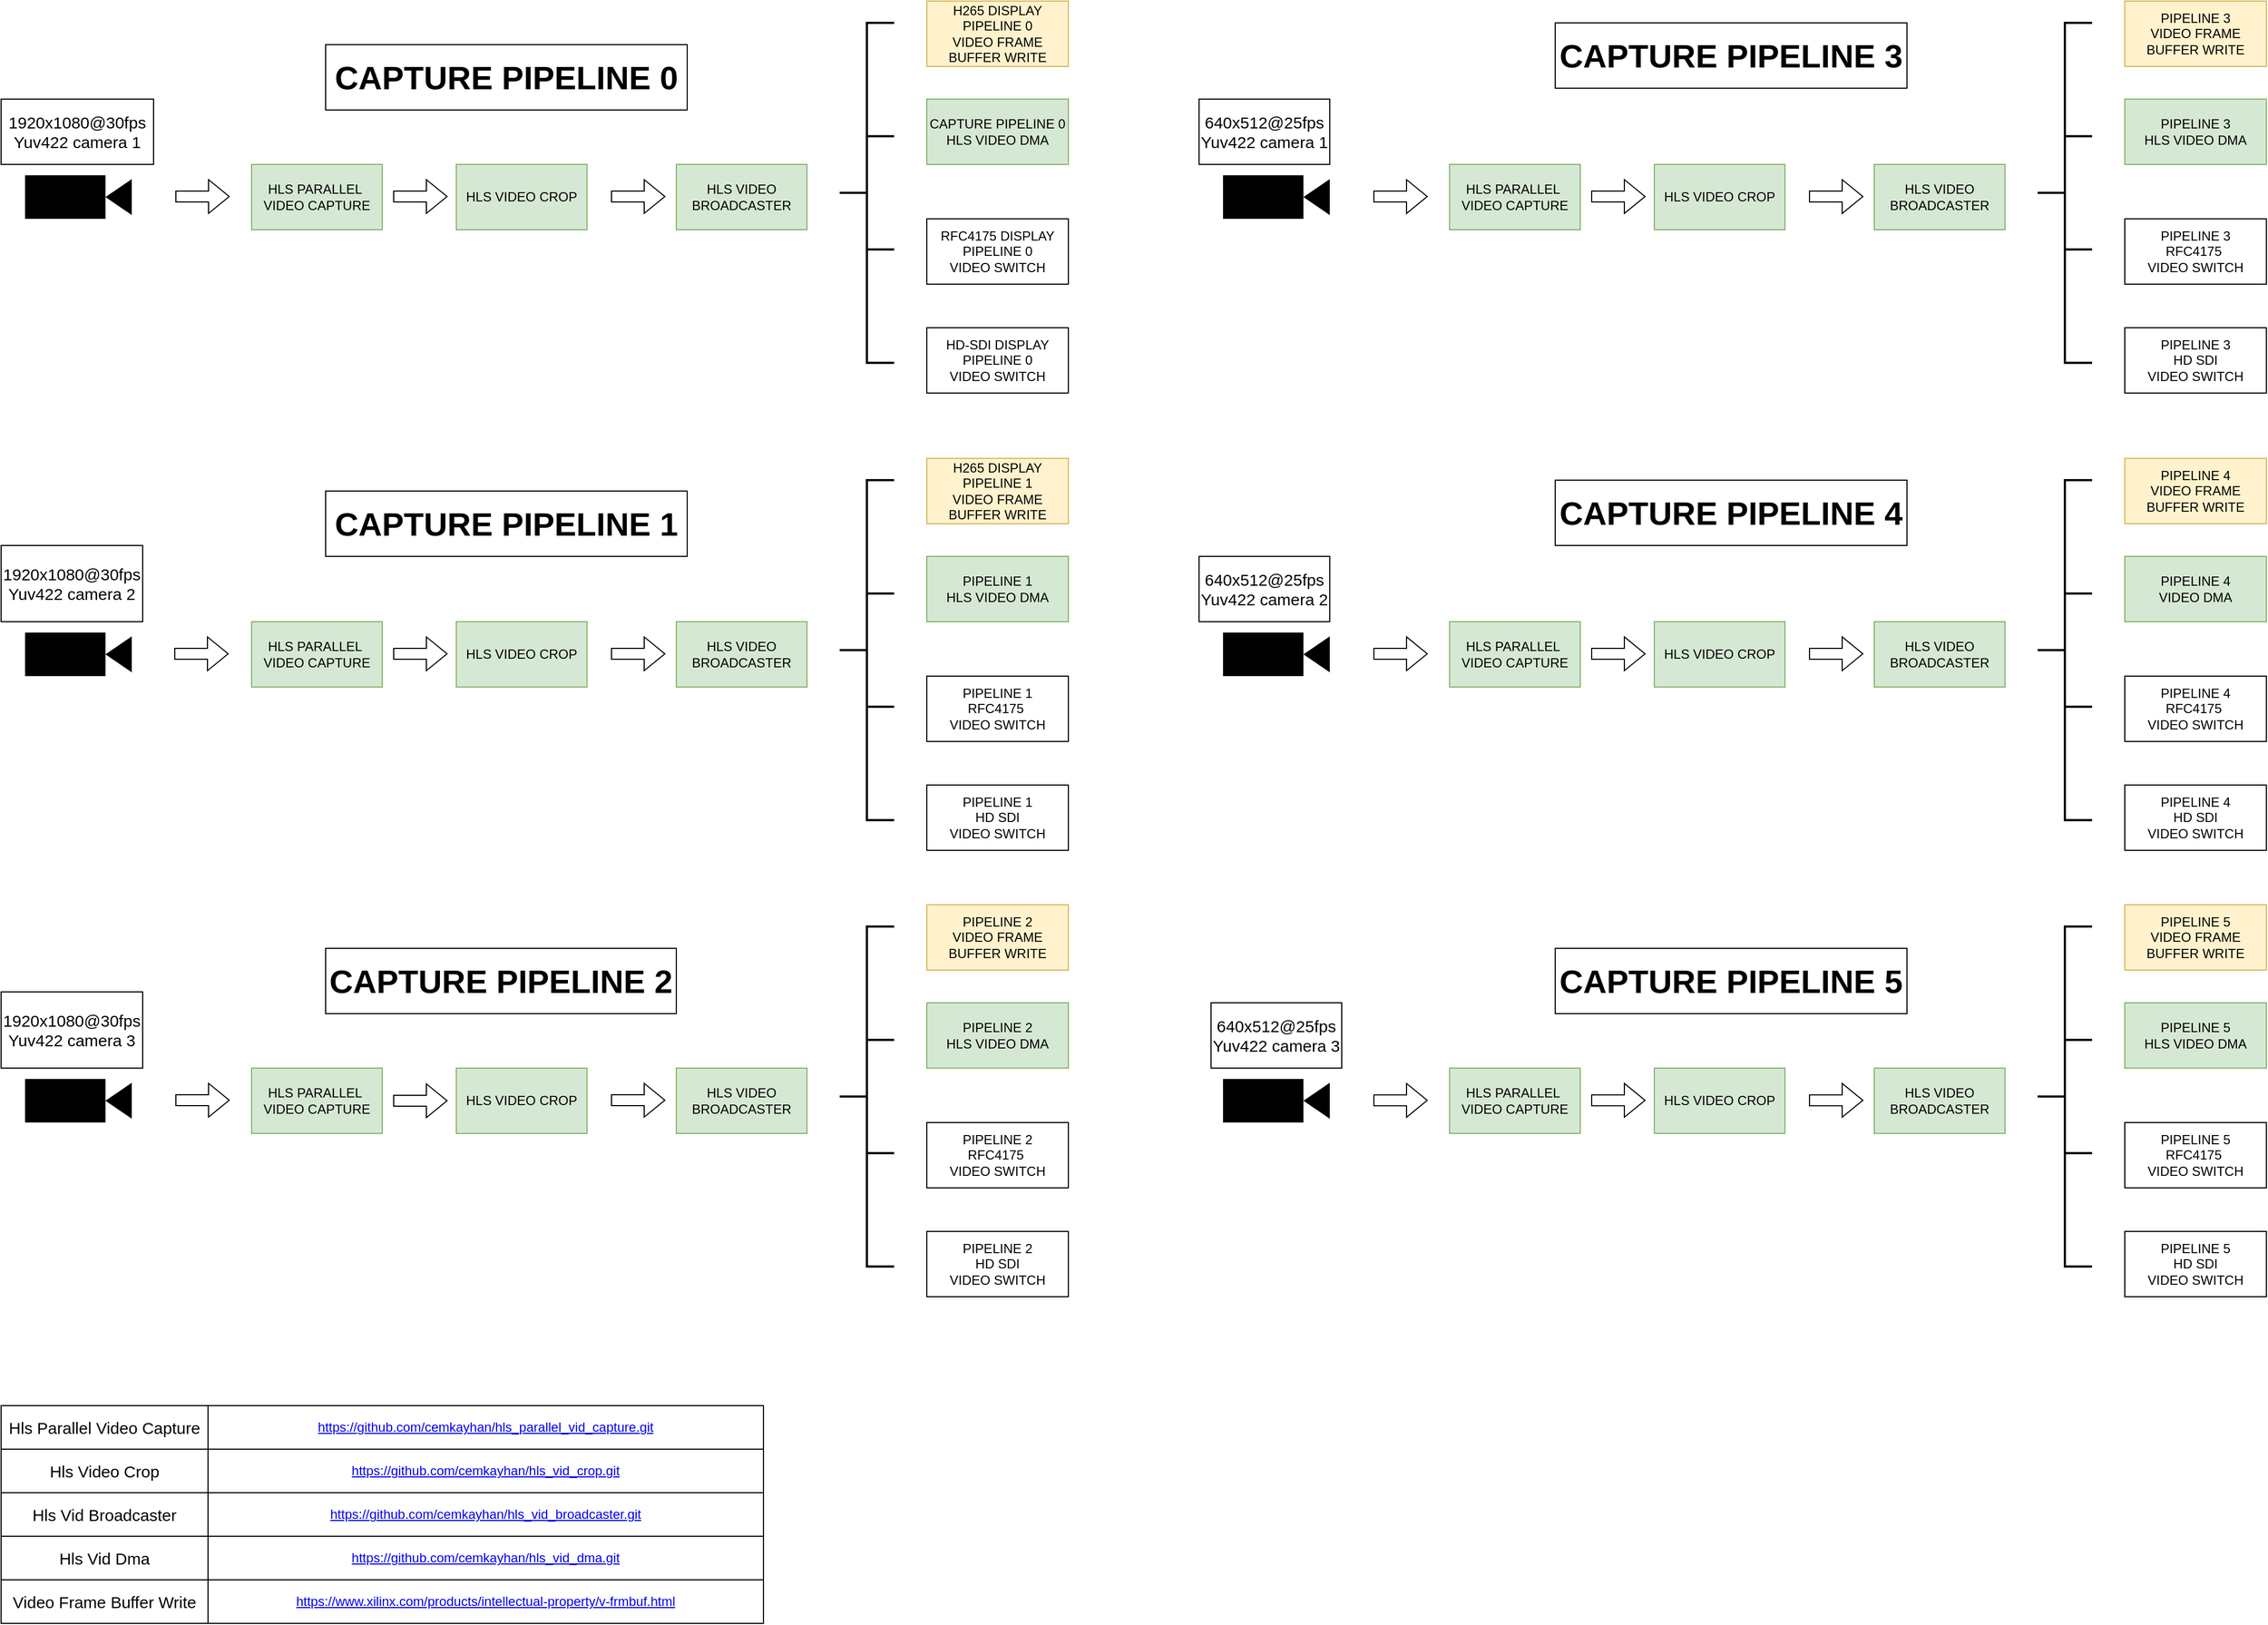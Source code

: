 <mxfile version="24.8.4" pages="2">
  <diagram name="Capture Pipelines" id="6-lmW0DENHbqFQVKjy48">
    <mxGraphModel dx="2049" dy="1136" grid="1" gridSize="10" guides="1" tooltips="1" connect="1" arrows="1" fold="1" page="1" pageScale="1" pageWidth="800" pageHeight="700" math="0" shadow="0">
      <root>
        <mxCell id="0" />
        <mxCell id="1" parent="0" />
        <mxCell id="lLXELXfUWVYyEncKYgsI-1" value="1920x1080@30fps Yuv422 camera 1" style="rounded=0;whiteSpace=wrap;html=1;fontSize=15;" parent="1" vertex="1">
          <mxGeometry x="30" y="110" width="140" height="60" as="geometry" />
        </mxCell>
        <mxCell id="lLXELXfUWVYyEncKYgsI-3" value="" style="shape=mxgraph.signs.tech.video_camera;html=1;pointerEvents=1;fillColor=#000000;strokeColor=none;verticalLabelPosition=bottom;verticalAlign=top;align=center;" parent="1" vertex="1">
          <mxGeometry x="52" y="180" width="98" height="40" as="geometry" />
        </mxCell>
        <mxCell id="lLXELXfUWVYyEncKYgsI-4" value="HLS PARALLEL&amp;nbsp;&lt;div&gt;VIDEO CAPTURE&lt;/div&gt;" style="rounded=0;whiteSpace=wrap;html=1;fillColor=#d5e8d4;strokeColor=#82b366;" parent="1" vertex="1">
          <mxGeometry x="260" y="170" width="120" height="60" as="geometry" />
        </mxCell>
        <mxCell id="lLXELXfUWVYyEncKYgsI-5" value="HLS VIDEO CROP" style="rounded=0;whiteSpace=wrap;html=1;fillColor=#d5e8d4;strokeColor=#82b366;" parent="1" vertex="1">
          <mxGeometry x="448" y="170" width="120" height="60" as="geometry" />
        </mxCell>
        <mxCell id="lLXELXfUWVYyEncKYgsI-8" value="HLS VIDEO BROADCASTER" style="rounded=0;whiteSpace=wrap;html=1;fillColor=#d5e8d4;strokeColor=#82b366;" parent="1" vertex="1">
          <mxGeometry x="650" y="170" width="120" height="60" as="geometry" />
        </mxCell>
        <mxCell id="lLXELXfUWVYyEncKYgsI-9" value="H265 DISPLAY PIPELINE 0&lt;div&gt;VIDEO FRAME BUFFER WRITE&lt;/div&gt;" style="rounded=0;whiteSpace=wrap;html=1;fillColor=#fff2cc;strokeColor=#d6b656;" parent="1" vertex="1">
          <mxGeometry x="880" y="20" width="130" height="60" as="geometry" />
        </mxCell>
        <mxCell id="lLXELXfUWVYyEncKYgsI-69" value="CAPTURE PIPELINE 0&lt;div&gt;HLS VIDEO DMA&lt;/div&gt;" style="rounded=0;whiteSpace=wrap;html=1;fillColor=#d5e8d4;strokeColor=#82b366;" parent="1" vertex="1">
          <mxGeometry x="880" y="110" width="130" height="60" as="geometry" />
        </mxCell>
        <mxCell id="lLXELXfUWVYyEncKYgsI-93" value="RFC4175 DISPLAY PIPELINE 0&lt;div&gt;VIDEO SWITCH&lt;/div&gt;" style="rounded=0;whiteSpace=wrap;html=1;" parent="1" vertex="1">
          <mxGeometry x="880" y="220" width="130" height="60" as="geometry" />
        </mxCell>
        <mxCell id="lLXELXfUWVYyEncKYgsI-94" value="HD-SDI DISPLAY PIPELINE 0&lt;div&gt;VIDEO SWITCH&lt;/div&gt;" style="rounded=0;whiteSpace=wrap;html=1;" parent="1" vertex="1">
          <mxGeometry x="880" y="320" width="130" height="60" as="geometry" />
        </mxCell>
        <mxCell id="lLXELXfUWVYyEncKYgsI-99" value="" style="strokeWidth=2;html=1;shape=stencil(rVXLbsMgEPwarhWGumqOEU2PvfTQM3FojRKDhWnS/n0xG6t+x8FIltDOmpmdZRGIsirnpUAEK14IRF8QIVultOVWauVg4gC35JDaPEN4gTDBGGJelSKzAJ65kXx/EpCprNFHcZEHe6WQKhdG2jpLdwhv3T/1R1mmlXIkTrbqZFp5R8alcnvxD5DhhxRkfq8xRKVTKIQVpoP+O3wDAJHXYKVkmdJ7gFLXUaN7S+njfqUkTGm3WmnhKa0WWnpIE0KUOWRqLCnb8+z4ZfS3OoyWV/J65AeJJl3os2jVjfFYi8atNxQnqVoUaWwGGkDR9xHCEaGMHsVTBCchHBHK6FFsIjiZ5/BDP5hdj04MPGWf2oiZmwBvwIziXVela+YxXd3TeYrxfty05rcN+uJReHE98Ac=);align=left;labelPosition=right;pointerEvents=1;fillStyle=auto;" parent="1" vertex="1">
          <mxGeometry x="800" y="40" width="50" height="340" as="geometry" />
        </mxCell>
        <mxCell id="lLXELXfUWVYyEncKYgsI-110" value="1920x1080@30fps Yuv422 camera 2" style="rounded=0;whiteSpace=wrap;html=1;fontSize=15;" parent="1" vertex="1">
          <mxGeometry x="30" y="520" width="130" height="70" as="geometry" />
        </mxCell>
        <mxCell id="lLXELXfUWVYyEncKYgsI-111" value="" style="shape=mxgraph.signs.tech.video_camera;html=1;pointerEvents=1;fillColor=#000000;strokeColor=none;verticalLabelPosition=bottom;verticalAlign=top;align=center;" parent="1" vertex="1">
          <mxGeometry x="52" y="600" width="98" height="40" as="geometry" />
        </mxCell>
        <mxCell id="lLXELXfUWVYyEncKYgsI-112" value="HLS PARALLEL&amp;nbsp;&lt;div&gt;VIDEO CAPTURE&lt;/div&gt;" style="rounded=0;whiteSpace=wrap;html=1;fillColor=#d5e8d4;strokeColor=#82b366;" parent="1" vertex="1">
          <mxGeometry x="260" y="590" width="120" height="60" as="geometry" />
        </mxCell>
        <mxCell id="lLXELXfUWVYyEncKYgsI-113" value="HLS VIDEO CROP" style="rounded=0;whiteSpace=wrap;html=1;fillColor=#d5e8d4;strokeColor=#82b366;" parent="1" vertex="1">
          <mxGeometry x="448" y="590" width="120" height="60" as="geometry" />
        </mxCell>
        <mxCell id="lLXELXfUWVYyEncKYgsI-114" value="HLS VIDEO BROADCASTER" style="rounded=0;whiteSpace=wrap;html=1;fillColor=#d5e8d4;strokeColor=#82b366;" parent="1" vertex="1">
          <mxGeometry x="650" y="590" width="120" height="60" as="geometry" />
        </mxCell>
        <mxCell id="lLXELXfUWVYyEncKYgsI-115" value="H265 DISPLAY PIPELINE 1&lt;div&gt;VIDEO FRAME BUFFER WRITE&lt;/div&gt;" style="rounded=0;whiteSpace=wrap;html=1;fillColor=#fff2cc;strokeColor=#d6b656;" parent="1" vertex="1">
          <mxGeometry x="880" y="440" width="130" height="60" as="geometry" />
        </mxCell>
        <mxCell id="lLXELXfUWVYyEncKYgsI-116" value="PIPELINE 1&lt;div&gt;HLS VIDEO DMA&lt;/div&gt;" style="rounded=0;whiteSpace=wrap;html=1;fillColor=#d5e8d4;strokeColor=#82b366;" parent="1" vertex="1">
          <mxGeometry x="880" y="530" width="130" height="60" as="geometry" />
        </mxCell>
        <mxCell id="lLXELXfUWVYyEncKYgsI-117" value="PIPELINE 1&lt;div&gt;RFC4175&amp;nbsp;&lt;/div&gt;&lt;div&gt;VIDEO SWITCH&lt;/div&gt;" style="rounded=0;whiteSpace=wrap;html=1;" parent="1" vertex="1">
          <mxGeometry x="880" y="640" width="130" height="60" as="geometry" />
        </mxCell>
        <mxCell id="lLXELXfUWVYyEncKYgsI-118" value="PIPELINE 1&lt;div&gt;HD SDI&lt;/div&gt;&lt;div&gt;VIDEO SWITCH&lt;/div&gt;" style="rounded=0;whiteSpace=wrap;html=1;" parent="1" vertex="1">
          <mxGeometry x="880" y="740" width="130" height="60" as="geometry" />
        </mxCell>
        <mxCell id="lLXELXfUWVYyEncKYgsI-119" value="" style="strokeWidth=2;html=1;shape=stencil(rVXLbsMgEPwarhWGumqOEU2PvfTQM3FojRKDhWnS/n0xG6t+x8FIltDOmpmdZRGIsirnpUAEK14IRF8QIVultOVWauVg4gC35JDaPEN4gTDBGGJelSKzAJ65kXx/EpCprNFHcZEHe6WQKhdG2jpLdwhv3T/1R1mmlXIkTrbqZFp5R8alcnvxD5DhhxRkfq8xRKVTKIQVpoP+O3wDAJHXYKVkmdJ7gFLXUaN7S+njfqUkTGm3WmnhKa0WWnpIE0KUOWRqLCnb8+z4ZfS3OoyWV/J65AeJJl3os2jVjfFYi8atNxQnqVoUaWwGGkDR9xHCEaGMHsVTBCchHBHK6FFsIjiZ5/BDP5hdj04MPGWf2oiZmwBvwIziXVela+YxXd3TeYrxfty05rcN+uJReHE98Ac=);align=left;labelPosition=right;pointerEvents=1;fillStyle=auto;" parent="1" vertex="1">
          <mxGeometry x="800" y="460" width="50" height="340" as="geometry" />
        </mxCell>
        <mxCell id="lLXELXfUWVYyEncKYgsI-120" value="1920x1080@30fps Yuv422 camera 3" style="rounded=0;whiteSpace=wrap;html=1;fontSize=15;" parent="1" vertex="1">
          <mxGeometry x="30" y="930" width="130" height="70" as="geometry" />
        </mxCell>
        <mxCell id="lLXELXfUWVYyEncKYgsI-121" value="" style="shape=mxgraph.signs.tech.video_camera;html=1;pointerEvents=1;fillColor=#000000;strokeColor=none;verticalLabelPosition=bottom;verticalAlign=top;align=center;" parent="1" vertex="1">
          <mxGeometry x="52" y="1010" width="98" height="40" as="geometry" />
        </mxCell>
        <mxCell id="lLXELXfUWVYyEncKYgsI-122" value="HLS PARALLEL&amp;nbsp;&lt;div&gt;VIDEO CAPTURE&lt;/div&gt;" style="rounded=0;whiteSpace=wrap;html=1;fillColor=#d5e8d4;strokeColor=#82b366;" parent="1" vertex="1">
          <mxGeometry x="260" y="1000" width="120" height="60" as="geometry" />
        </mxCell>
        <mxCell id="lLXELXfUWVYyEncKYgsI-123" value="HLS VIDEO CROP" style="rounded=0;whiteSpace=wrap;html=1;fillColor=#d5e8d4;strokeColor=#82b366;" parent="1" vertex="1">
          <mxGeometry x="448" y="1000" width="120" height="60" as="geometry" />
        </mxCell>
        <mxCell id="lLXELXfUWVYyEncKYgsI-124" value="HLS VIDEO BROADCASTER" style="rounded=0;whiteSpace=wrap;html=1;fillColor=#d5e8d4;strokeColor=#82b366;" parent="1" vertex="1">
          <mxGeometry x="650" y="1000" width="120" height="60" as="geometry" />
        </mxCell>
        <mxCell id="lLXELXfUWVYyEncKYgsI-125" value="PIPELINE 2&lt;div&gt;&lt;div&gt;VIDEO FRAME BUFFER WRITE&lt;/div&gt;&lt;/div&gt;" style="rounded=0;whiteSpace=wrap;html=1;fillColor=#fff2cc;strokeColor=#d6b656;" parent="1" vertex="1">
          <mxGeometry x="880" y="850" width="130" height="60" as="geometry" />
        </mxCell>
        <mxCell id="lLXELXfUWVYyEncKYgsI-126" value="PIPELINE 2&lt;div&gt;HLS VIDEO DMA&lt;/div&gt;" style="rounded=0;whiteSpace=wrap;html=1;fillColor=#d5e8d4;strokeColor=#82b366;" parent="1" vertex="1">
          <mxGeometry x="880" y="940" width="130" height="60" as="geometry" />
        </mxCell>
        <mxCell id="lLXELXfUWVYyEncKYgsI-127" value="PIPELINE 2&lt;div&gt;RFC4175&amp;nbsp;&lt;/div&gt;&lt;div&gt;VIDEO SWITCH&lt;/div&gt;" style="rounded=0;whiteSpace=wrap;html=1;" parent="1" vertex="1">
          <mxGeometry x="880" y="1050" width="130" height="60" as="geometry" />
        </mxCell>
        <mxCell id="lLXELXfUWVYyEncKYgsI-128" value="PIPELINE 2&lt;div&gt;HD SDI&lt;/div&gt;&lt;div&gt;VIDEO SWITCH&lt;/div&gt;" style="rounded=0;whiteSpace=wrap;html=1;" parent="1" vertex="1">
          <mxGeometry x="880" y="1150" width="130" height="60" as="geometry" />
        </mxCell>
        <mxCell id="lLXELXfUWVYyEncKYgsI-129" value="" style="strokeWidth=2;html=1;shape=stencil(rVXLbsMgEPwarhWGumqOEU2PvfTQM3FojRKDhWnS/n0xG6t+x8FIltDOmpmdZRGIsirnpUAEK14IRF8QIVultOVWauVg4gC35JDaPEN4gTDBGGJelSKzAJ65kXx/EpCprNFHcZEHe6WQKhdG2jpLdwhv3T/1R1mmlXIkTrbqZFp5R8alcnvxD5DhhxRkfq8xRKVTKIQVpoP+O3wDAJHXYKVkmdJ7gFLXUaN7S+njfqUkTGm3WmnhKa0WWnpIE0KUOWRqLCnb8+z4ZfS3OoyWV/J65AeJJl3os2jVjfFYi8atNxQnqVoUaWwGGkDR9xHCEaGMHsVTBCchHBHK6FFsIjiZ5/BDP5hdj04MPGWf2oiZmwBvwIziXVela+YxXd3TeYrxfty05rcN+uJReHE98Ac=);align=left;labelPosition=right;pointerEvents=1;fillStyle=auto;" parent="1" vertex="1">
          <mxGeometry x="800" y="870" width="50" height="340" as="geometry" />
        </mxCell>
        <mxCell id="sBRdFK5-tUxbkBPfUME3-1" value="640x512@25fps Yuv422 camera 1" style="rounded=0;whiteSpace=wrap;html=1;fontSize=15;" parent="1" vertex="1">
          <mxGeometry x="1130" y="110" width="120" height="60" as="geometry" />
        </mxCell>
        <mxCell id="sBRdFK5-tUxbkBPfUME3-2" value="" style="shape=mxgraph.signs.tech.video_camera;html=1;pointerEvents=1;fillColor=#000000;strokeColor=none;verticalLabelPosition=bottom;verticalAlign=top;align=center;" parent="1" vertex="1">
          <mxGeometry x="1152" y="180" width="98" height="40" as="geometry" />
        </mxCell>
        <mxCell id="sBRdFK5-tUxbkBPfUME3-3" value="HLS PARALLEL&amp;nbsp;&lt;div&gt;VIDEO CAPTURE&lt;/div&gt;" style="rounded=0;whiteSpace=wrap;html=1;fillColor=#d5e8d4;strokeColor=#82b366;" parent="1" vertex="1">
          <mxGeometry x="1360" y="170" width="120" height="60" as="geometry" />
        </mxCell>
        <mxCell id="sBRdFK5-tUxbkBPfUME3-4" value="HLS VIDEO CROP" style="rounded=0;whiteSpace=wrap;html=1;fillColor=#d5e8d4;strokeColor=#82b366;" parent="1" vertex="1">
          <mxGeometry x="1548" y="170" width="120" height="60" as="geometry" />
        </mxCell>
        <mxCell id="sBRdFK5-tUxbkBPfUME3-5" value="HLS VIDEO BROADCASTER" style="rounded=0;whiteSpace=wrap;html=1;fillColor=#d5e8d4;strokeColor=#82b366;" parent="1" vertex="1">
          <mxGeometry x="1750" y="170" width="120" height="60" as="geometry" />
        </mxCell>
        <mxCell id="sBRdFK5-tUxbkBPfUME3-6" value="PIPELINE 3&lt;div&gt;VIDEO FRAME BUFFER WRITE&lt;/div&gt;" style="rounded=0;whiteSpace=wrap;html=1;fillColor=#fff2cc;strokeColor=#d6b656;" parent="1" vertex="1">
          <mxGeometry x="1980" y="20" width="130" height="60" as="geometry" />
        </mxCell>
        <mxCell id="sBRdFK5-tUxbkBPfUME3-7" value="PIPELINE 3&lt;div&gt;HLS VIDEO DMA&lt;/div&gt;" style="rounded=0;whiteSpace=wrap;html=1;fillColor=#d5e8d4;strokeColor=#82b366;" parent="1" vertex="1">
          <mxGeometry x="1980" y="110" width="130" height="60" as="geometry" />
        </mxCell>
        <mxCell id="sBRdFK5-tUxbkBPfUME3-8" value="PIPELINE 3&lt;div&gt;RFC4175&amp;nbsp;&lt;/div&gt;&lt;div&gt;VIDEO SWITCH&lt;/div&gt;" style="rounded=0;whiteSpace=wrap;html=1;" parent="1" vertex="1">
          <mxGeometry x="1980" y="220" width="130" height="60" as="geometry" />
        </mxCell>
        <mxCell id="sBRdFK5-tUxbkBPfUME3-9" value="PIPELINE 3&lt;div&gt;HD SDI&lt;/div&gt;&lt;div&gt;VIDEO SWITCH&lt;/div&gt;" style="rounded=0;whiteSpace=wrap;html=1;" parent="1" vertex="1">
          <mxGeometry x="1980" y="320" width="130" height="60" as="geometry" />
        </mxCell>
        <mxCell id="sBRdFK5-tUxbkBPfUME3-10" value="" style="strokeWidth=2;html=1;shape=stencil(rVXLbsMgEPwarhWGumqOEU2PvfTQM3FojRKDhWnS/n0xG6t+x8FIltDOmpmdZRGIsirnpUAEK14IRF8QIVultOVWauVg4gC35JDaPEN4gTDBGGJelSKzAJ65kXx/EpCprNFHcZEHe6WQKhdG2jpLdwhv3T/1R1mmlXIkTrbqZFp5R8alcnvxD5DhhxRkfq8xRKVTKIQVpoP+O3wDAJHXYKVkmdJ7gFLXUaN7S+njfqUkTGm3WmnhKa0WWnpIE0KUOWRqLCnb8+z4ZfS3OoyWV/J65AeJJl3os2jVjfFYi8atNxQnqVoUaWwGGkDR9xHCEaGMHsVTBCchHBHK6FFsIjiZ5/BDP5hdj04MPGWf2oiZmwBvwIziXVela+YxXd3TeYrxfty05rcN+uJReHE98Ac=);align=left;labelPosition=right;pointerEvents=1;fillStyle=auto;" parent="1" vertex="1">
          <mxGeometry x="1900" y="40" width="50" height="340" as="geometry" />
        </mxCell>
        <mxCell id="sBRdFK5-tUxbkBPfUME3-21" value="640x512@25fps Yuv422 camera 2" style="rounded=0;whiteSpace=wrap;html=1;fontSize=15;" parent="1" vertex="1">
          <mxGeometry x="1130" y="530" width="120" height="60" as="geometry" />
        </mxCell>
        <mxCell id="sBRdFK5-tUxbkBPfUME3-22" value="" style="shape=mxgraph.signs.tech.video_camera;html=1;pointerEvents=1;fillColor=#000000;strokeColor=none;verticalLabelPosition=bottom;verticalAlign=top;align=center;" parent="1" vertex="1">
          <mxGeometry x="1152" y="600" width="98" height="40" as="geometry" />
        </mxCell>
        <mxCell id="sBRdFK5-tUxbkBPfUME3-23" value="HLS PARALLEL&amp;nbsp;&lt;div&gt;VIDEO CAPTURE&lt;/div&gt;" style="rounded=0;whiteSpace=wrap;html=1;fillColor=#d5e8d4;strokeColor=#82b366;" parent="1" vertex="1">
          <mxGeometry x="1360" y="590" width="120" height="60" as="geometry" />
        </mxCell>
        <mxCell id="sBRdFK5-tUxbkBPfUME3-24" value="HLS VIDEO CROP" style="rounded=0;whiteSpace=wrap;html=1;fillColor=#d5e8d4;strokeColor=#82b366;" parent="1" vertex="1">
          <mxGeometry x="1548" y="590" width="120" height="60" as="geometry" />
        </mxCell>
        <mxCell id="sBRdFK5-tUxbkBPfUME3-25" value="HLS VIDEO BROADCASTER" style="rounded=0;whiteSpace=wrap;html=1;fillColor=#d5e8d4;strokeColor=#82b366;" parent="1" vertex="1">
          <mxGeometry x="1750" y="590" width="120" height="60" as="geometry" />
        </mxCell>
        <mxCell id="sBRdFK5-tUxbkBPfUME3-26" value="PIPELINE 4&lt;div&gt;VIDEO FRAME BUFFER WRITE&lt;/div&gt;" style="rounded=0;whiteSpace=wrap;html=1;fillColor=#fff2cc;strokeColor=#d6b656;" parent="1" vertex="1">
          <mxGeometry x="1980" y="440" width="130" height="60" as="geometry" />
        </mxCell>
        <mxCell id="sBRdFK5-tUxbkBPfUME3-27" value="PIPELINE 4&lt;div&gt;VIDEO DMA&lt;/div&gt;" style="rounded=0;whiteSpace=wrap;html=1;fillColor=#d5e8d4;strokeColor=#82b366;" parent="1" vertex="1">
          <mxGeometry x="1980" y="530" width="130" height="60" as="geometry" />
        </mxCell>
        <mxCell id="sBRdFK5-tUxbkBPfUME3-28" value="PIPELINE 4&lt;div&gt;RFC4175&amp;nbsp;&lt;/div&gt;&lt;div&gt;VIDEO SWITCH&lt;/div&gt;" style="rounded=0;whiteSpace=wrap;html=1;" parent="1" vertex="1">
          <mxGeometry x="1980" y="640" width="130" height="60" as="geometry" />
        </mxCell>
        <mxCell id="sBRdFK5-tUxbkBPfUME3-29" value="PIPELINE 4&lt;div&gt;HD SDI&lt;/div&gt;&lt;div&gt;VIDEO SWITCH&lt;/div&gt;" style="rounded=0;whiteSpace=wrap;html=1;" parent="1" vertex="1">
          <mxGeometry x="1980" y="740" width="130" height="60" as="geometry" />
        </mxCell>
        <mxCell id="sBRdFK5-tUxbkBPfUME3-30" value="" style="strokeWidth=2;html=1;shape=stencil(rVXLbsMgEPwarhWGumqOEU2PvfTQM3FojRKDhWnS/n0xG6t+x8FIltDOmpmdZRGIsirnpUAEK14IRF8QIVultOVWauVg4gC35JDaPEN4gTDBGGJelSKzAJ65kXx/EpCprNFHcZEHe6WQKhdG2jpLdwhv3T/1R1mmlXIkTrbqZFp5R8alcnvxD5DhhxRkfq8xRKVTKIQVpoP+O3wDAJHXYKVkmdJ7gFLXUaN7S+njfqUkTGm3WmnhKa0WWnpIE0KUOWRqLCnb8+z4ZfS3OoyWV/J65AeJJl3os2jVjfFYi8atNxQnqVoUaWwGGkDR9xHCEaGMHsVTBCchHBHK6FFsIjiZ5/BDP5hdj04MPGWf2oiZmwBvwIziXVela+YxXd3TeYrxfty05rcN+uJReHE98Ac=);align=left;labelPosition=right;pointerEvents=1;fillStyle=auto;" parent="1" vertex="1">
          <mxGeometry x="1900" y="460" width="50" height="340" as="geometry" />
        </mxCell>
        <mxCell id="sBRdFK5-tUxbkBPfUME3-31" value="" style="shape=mxgraph.signs.tech.video_camera;html=1;pointerEvents=1;fillColor=#000000;strokeColor=none;verticalLabelPosition=bottom;verticalAlign=top;align=center;" parent="1" vertex="1">
          <mxGeometry x="1152" y="1010" width="98" height="40" as="geometry" />
        </mxCell>
        <mxCell id="sBRdFK5-tUxbkBPfUME3-32" value="HLS PARALLEL&amp;nbsp;&lt;div&gt;VIDEO CAPTURE&lt;/div&gt;" style="rounded=0;whiteSpace=wrap;html=1;fillColor=#d5e8d4;strokeColor=#82b366;" parent="1" vertex="1">
          <mxGeometry x="1360" y="1000" width="120" height="60" as="geometry" />
        </mxCell>
        <mxCell id="sBRdFK5-tUxbkBPfUME3-33" value="HLS VIDEO CROP" style="rounded=0;whiteSpace=wrap;html=1;fillColor=#d5e8d4;strokeColor=#82b366;" parent="1" vertex="1">
          <mxGeometry x="1548" y="1000" width="120" height="60" as="geometry" />
        </mxCell>
        <mxCell id="sBRdFK5-tUxbkBPfUME3-34" value="HLS VIDEO BROADCASTER" style="rounded=0;whiteSpace=wrap;html=1;fillColor=#d5e8d4;strokeColor=#82b366;" parent="1" vertex="1">
          <mxGeometry x="1750" y="1000" width="120" height="60" as="geometry" />
        </mxCell>
        <mxCell id="sBRdFK5-tUxbkBPfUME3-35" value="PIPELINE 5&lt;div&gt;VIDEO&amp;nbsp;&lt;span style=&quot;background-color: initial;&quot;&gt;FRAME BUFFER WRITE&lt;/span&gt;&lt;/div&gt;" style="rounded=0;whiteSpace=wrap;html=1;fillColor=#fff2cc;strokeColor=#d6b656;" parent="1" vertex="1">
          <mxGeometry x="1980" y="850" width="130" height="60" as="geometry" />
        </mxCell>
        <mxCell id="sBRdFK5-tUxbkBPfUME3-36" value="PIPELINE 5&lt;div&gt;HLS VIDEO DMA&lt;/div&gt;" style="rounded=0;whiteSpace=wrap;html=1;fillColor=#d5e8d4;strokeColor=#82b366;" parent="1" vertex="1">
          <mxGeometry x="1980" y="940" width="130" height="60" as="geometry" />
        </mxCell>
        <mxCell id="sBRdFK5-tUxbkBPfUME3-37" value="PIPELINE 5&lt;div&gt;RFC4175&amp;nbsp;&lt;/div&gt;&lt;div&gt;VIDEO SWITCH&lt;/div&gt;" style="rounded=0;whiteSpace=wrap;html=1;" parent="1" vertex="1">
          <mxGeometry x="1980" y="1050" width="130" height="60" as="geometry" />
        </mxCell>
        <mxCell id="sBRdFK5-tUxbkBPfUME3-38" value="PIPELINE 5&lt;div&gt;&lt;div&gt;HD SDI&lt;/div&gt;&lt;div&gt;VIDEO SWITCH&lt;/div&gt;&lt;/div&gt;" style="rounded=0;whiteSpace=wrap;html=1;" parent="1" vertex="1">
          <mxGeometry x="1980" y="1150" width="130" height="60" as="geometry" />
        </mxCell>
        <mxCell id="sBRdFK5-tUxbkBPfUME3-39" value="" style="strokeWidth=2;html=1;shape=stencil(rVXLbsMgEPwarhWGumqOEU2PvfTQM3FojRKDhWnS/n0xG6t+x8FIltDOmpmdZRGIsirnpUAEK14IRF8QIVultOVWauVg4gC35JDaPEN4gTDBGGJelSKzAJ65kXx/EpCprNFHcZEHe6WQKhdG2jpLdwhv3T/1R1mmlXIkTrbqZFp5R8alcnvxD5DhhxRkfq8xRKVTKIQVpoP+O3wDAJHXYKVkmdJ7gFLXUaN7S+njfqUkTGm3WmnhKa0WWnpIE0KUOWRqLCnb8+z4ZfS3OoyWV/J65AeJJl3os2jVjfFYi8atNxQnqVoUaWwGGkDR9xHCEaGMHsVTBCchHBHK6FFsIjiZ5/BDP5hdj04MPGWf2oiZmwBvwIziXVela+YxXd3TeYrxfty05rcN+uJReHE98Ac=);align=left;labelPosition=right;pointerEvents=1;fillStyle=auto;" parent="1" vertex="1">
          <mxGeometry x="1900" y="870" width="50" height="340" as="geometry" />
        </mxCell>
        <mxCell id="sBRdFK5-tUxbkBPfUME3-40" value="640x512@25fps Yuv422 camera 3" style="rounded=0;whiteSpace=wrap;html=1;fontSize=15;" parent="1" vertex="1">
          <mxGeometry x="1141" y="940" width="120" height="60" as="geometry" />
        </mxCell>
        <mxCell id="sBRdFK5-tUxbkBPfUME3-42" value="CAPTURE PIPELINE 0" style="rounded=0;whiteSpace=wrap;html=1;fontStyle=1;fontSize=30;" parent="1" vertex="1">
          <mxGeometry x="328" y="60" width="332" height="60" as="geometry" />
        </mxCell>
        <mxCell id="sBRdFK5-tUxbkBPfUME3-43" value="CAPTURE PIPELINE 1" style="rounded=0;whiteSpace=wrap;html=1;fontStyle=1;fontSize=30;" parent="1" vertex="1">
          <mxGeometry x="328" y="470" width="332" height="60" as="geometry" />
        </mxCell>
        <mxCell id="sBRdFK5-tUxbkBPfUME3-44" value="CAPTURE PIPELINE 2" style="rounded=0;whiteSpace=wrap;html=1;fontStyle=1;fontSize=30;" parent="1" vertex="1">
          <mxGeometry x="328" y="890" width="322" height="60" as="geometry" />
        </mxCell>
        <mxCell id="sBRdFK5-tUxbkBPfUME3-45" value="CAPTURE PIPELINE 3" style="rounded=0;whiteSpace=wrap;html=1;fontStyle=1;fontSize=30;" parent="1" vertex="1">
          <mxGeometry x="1457" y="40" width="323" height="60" as="geometry" />
        </mxCell>
        <mxCell id="sBRdFK5-tUxbkBPfUME3-46" value="CAPTURE PIPELINE 4" style="rounded=0;whiteSpace=wrap;html=1;fontStyle=1;fontSize=30;" parent="1" vertex="1">
          <mxGeometry x="1457" y="460" width="323" height="60" as="geometry" />
        </mxCell>
        <mxCell id="sBRdFK5-tUxbkBPfUME3-47" value="CAPTURE PIPELINE 5" style="rounded=0;whiteSpace=wrap;html=1;fontStyle=1;fontSize=30;" parent="1" vertex="1">
          <mxGeometry x="1457" y="890" width="323" height="60" as="geometry" />
        </mxCell>
        <mxCell id="sBRdFK5-tUxbkBPfUME3-48" value="" style="shape=flexArrow;endArrow=classic;html=1;rounded=0;" parent="1" edge="1">
          <mxGeometry width="50" height="50" relative="1" as="geometry">
            <mxPoint x="190" y="199.5" as="sourcePoint" />
            <mxPoint x="240" y="199.5" as="targetPoint" />
          </mxGeometry>
        </mxCell>
        <mxCell id="sBRdFK5-tUxbkBPfUME3-49" value="" style="shape=flexArrow;endArrow=classic;html=1;rounded=0;" parent="1" edge="1">
          <mxGeometry width="50" height="50" relative="1" as="geometry">
            <mxPoint x="390" y="199.5" as="sourcePoint" />
            <mxPoint x="440" y="199.5" as="targetPoint" />
          </mxGeometry>
        </mxCell>
        <mxCell id="sBRdFK5-tUxbkBPfUME3-50" value="" style="shape=flexArrow;endArrow=classic;html=1;rounded=0;" parent="1" edge="1">
          <mxGeometry width="50" height="50" relative="1" as="geometry">
            <mxPoint x="590" y="199.5" as="sourcePoint" />
            <mxPoint x="640" y="199.5" as="targetPoint" />
          </mxGeometry>
        </mxCell>
        <mxCell id="sBRdFK5-tUxbkBPfUME3-51" value="" style="shape=flexArrow;endArrow=classic;html=1;rounded=0;" parent="1" edge="1">
          <mxGeometry width="50" height="50" relative="1" as="geometry">
            <mxPoint x="189" y="619.5" as="sourcePoint" />
            <mxPoint x="239" y="619.5" as="targetPoint" />
          </mxGeometry>
        </mxCell>
        <mxCell id="sBRdFK5-tUxbkBPfUME3-52" value="" style="shape=flexArrow;endArrow=classic;html=1;rounded=0;" parent="1" edge="1">
          <mxGeometry width="50" height="50" relative="1" as="geometry">
            <mxPoint x="390" y="619.5" as="sourcePoint" />
            <mxPoint x="440" y="619.5" as="targetPoint" />
          </mxGeometry>
        </mxCell>
        <mxCell id="sBRdFK5-tUxbkBPfUME3-53" value="" style="shape=flexArrow;endArrow=classic;html=1;rounded=0;" parent="1" edge="1">
          <mxGeometry width="50" height="50" relative="1" as="geometry">
            <mxPoint x="590" y="619.5" as="sourcePoint" />
            <mxPoint x="640" y="619.5" as="targetPoint" />
          </mxGeometry>
        </mxCell>
        <mxCell id="sBRdFK5-tUxbkBPfUME3-54" value="" style="shape=flexArrow;endArrow=classic;html=1;rounded=0;" parent="1" edge="1">
          <mxGeometry width="50" height="50" relative="1" as="geometry">
            <mxPoint x="190" y="1029.5" as="sourcePoint" />
            <mxPoint x="240" y="1029.5" as="targetPoint" />
          </mxGeometry>
        </mxCell>
        <mxCell id="sBRdFK5-tUxbkBPfUME3-55" value="" style="shape=flexArrow;endArrow=classic;html=1;rounded=0;" parent="1" edge="1">
          <mxGeometry width="50" height="50" relative="1" as="geometry">
            <mxPoint x="390" y="1030" as="sourcePoint" />
            <mxPoint x="440" y="1030" as="targetPoint" />
          </mxGeometry>
        </mxCell>
        <mxCell id="sBRdFK5-tUxbkBPfUME3-56" value="" style="shape=flexArrow;endArrow=classic;html=1;rounded=0;" parent="1" edge="1">
          <mxGeometry width="50" height="50" relative="1" as="geometry">
            <mxPoint x="590" y="1029.5" as="sourcePoint" />
            <mxPoint x="640" y="1029.5" as="targetPoint" />
          </mxGeometry>
        </mxCell>
        <mxCell id="sBRdFK5-tUxbkBPfUME3-57" value="" style="shape=flexArrow;endArrow=classic;html=1;rounded=0;" parent="1" edge="1">
          <mxGeometry width="50" height="50" relative="1" as="geometry">
            <mxPoint x="1290" y="199.55" as="sourcePoint" />
            <mxPoint x="1340" y="199.55" as="targetPoint" />
          </mxGeometry>
        </mxCell>
        <mxCell id="sBRdFK5-tUxbkBPfUME3-58" value="" style="shape=flexArrow;endArrow=classic;html=1;rounded=0;" parent="1" edge="1">
          <mxGeometry width="50" height="50" relative="1" as="geometry">
            <mxPoint x="1490" y="199.55" as="sourcePoint" />
            <mxPoint x="1540" y="199.55" as="targetPoint" />
          </mxGeometry>
        </mxCell>
        <mxCell id="sBRdFK5-tUxbkBPfUME3-59" value="" style="shape=flexArrow;endArrow=classic;html=1;rounded=0;" parent="1" edge="1">
          <mxGeometry width="50" height="50" relative="1" as="geometry">
            <mxPoint x="1690" y="199.55" as="sourcePoint" />
            <mxPoint x="1740" y="199.55" as="targetPoint" />
          </mxGeometry>
        </mxCell>
        <mxCell id="sBRdFK5-tUxbkBPfUME3-60" value="" style="shape=flexArrow;endArrow=classic;html=1;rounded=0;" parent="1" edge="1">
          <mxGeometry width="50" height="50" relative="1" as="geometry">
            <mxPoint x="1290" y="619.47" as="sourcePoint" />
            <mxPoint x="1340" y="619.47" as="targetPoint" />
          </mxGeometry>
        </mxCell>
        <mxCell id="sBRdFK5-tUxbkBPfUME3-61" value="" style="shape=flexArrow;endArrow=classic;html=1;rounded=0;" parent="1" edge="1">
          <mxGeometry width="50" height="50" relative="1" as="geometry">
            <mxPoint x="1490" y="619.47" as="sourcePoint" />
            <mxPoint x="1540" y="619.47" as="targetPoint" />
          </mxGeometry>
        </mxCell>
        <mxCell id="sBRdFK5-tUxbkBPfUME3-62" value="" style="shape=flexArrow;endArrow=classic;html=1;rounded=0;" parent="1" edge="1">
          <mxGeometry width="50" height="50" relative="1" as="geometry">
            <mxPoint x="1690" y="619.47" as="sourcePoint" />
            <mxPoint x="1740" y="619.47" as="targetPoint" />
          </mxGeometry>
        </mxCell>
        <mxCell id="sBRdFK5-tUxbkBPfUME3-63" value="" style="shape=flexArrow;endArrow=classic;html=1;rounded=0;" parent="1" edge="1">
          <mxGeometry width="50" height="50" relative="1" as="geometry">
            <mxPoint x="1290" y="1029.64" as="sourcePoint" />
            <mxPoint x="1340" y="1029.64" as="targetPoint" />
          </mxGeometry>
        </mxCell>
        <mxCell id="sBRdFK5-tUxbkBPfUME3-64" value="" style="shape=flexArrow;endArrow=classic;html=1;rounded=0;" parent="1" edge="1">
          <mxGeometry width="50" height="50" relative="1" as="geometry">
            <mxPoint x="1490" y="1029.58" as="sourcePoint" />
            <mxPoint x="1540" y="1029.58" as="targetPoint" />
          </mxGeometry>
        </mxCell>
        <mxCell id="sBRdFK5-tUxbkBPfUME3-65" value="" style="shape=flexArrow;endArrow=classic;html=1;rounded=0;" parent="1" edge="1">
          <mxGeometry width="50" height="50" relative="1" as="geometry">
            <mxPoint x="1690" y="1029.58" as="sourcePoint" />
            <mxPoint x="1740" y="1029.58" as="targetPoint" />
          </mxGeometry>
        </mxCell>
        <mxCell id="M8LT-Up-IhUdOsbUWQ5h-5" value="" style="shape=table;startSize=0;container=1;collapsible=0;childLayout=tableLayout;" parent="1" vertex="1">
          <mxGeometry x="30" y="1310" width="700" height="200" as="geometry" />
        </mxCell>
        <mxCell id="M8LT-Up-IhUdOsbUWQ5h-6" value="" style="shape=tableRow;horizontal=0;startSize=0;swimlaneHead=0;swimlaneBody=0;strokeColor=inherit;top=0;left=0;bottom=0;right=0;collapsible=0;dropTarget=0;fillColor=none;points=[[0,0.5],[1,0.5]];portConstraint=eastwest;" parent="M8LT-Up-IhUdOsbUWQ5h-5" vertex="1">
          <mxGeometry width="700" height="40" as="geometry" />
        </mxCell>
        <mxCell id="M8LT-Up-IhUdOsbUWQ5h-7" value="&lt;font style=&quot;font-size: 15px;&quot;&gt;Hls Parallel Video Capture&lt;/font&gt;" style="shape=partialRectangle;html=1;whiteSpace=wrap;connectable=0;strokeColor=inherit;overflow=hidden;fillColor=none;top=0;left=0;bottom=0;right=0;pointerEvents=1;" parent="M8LT-Up-IhUdOsbUWQ5h-6" vertex="1">
          <mxGeometry width="190" height="40" as="geometry">
            <mxRectangle width="190" height="40" as="alternateBounds" />
          </mxGeometry>
        </mxCell>
        <UserObject label="&lt;a href=&quot;https://github.com/cemkayhan/hls_parallel_vid_capture.git&quot;&gt;https://github.com/cemkayhan/hls_parallel_vid_capture.git&lt;/a&gt;" link="&lt;a style=&quot;forced-color-adjust: none; font-family: Helvetica; font-size: 12px; font-style: normal; font-variant-ligatures: normal; font-variant-caps: normal; font-weight: 400; letter-spacing: normal; orphans: 2; text-align: left; text-indent: 0px; text-transform: none; widows: 2; word-spacing: 0px; -webkit-text-stroke-width: 0px; white-space: normal; background-color: rgb(251, 251, 251);&quot; href=&quot;https://github.com/cemkayhan/hls_vid_dma.git&quot;&gt;https://github.com/cemkayhan/hls_vid_dma.git&lt;/a&gt;" id="M8LT-Up-IhUdOsbUWQ5h-8">
          <mxCell style="shape=partialRectangle;html=1;whiteSpace=wrap;connectable=0;strokeColor=inherit;overflow=hidden;fillColor=none;top=0;left=0;bottom=0;right=0;pointerEvents=1;" parent="M8LT-Up-IhUdOsbUWQ5h-6" vertex="1">
            <mxGeometry x="190" width="510" height="40" as="geometry">
              <mxRectangle width="510" height="40" as="alternateBounds" />
            </mxGeometry>
          </mxCell>
        </UserObject>
        <mxCell id="M8LT-Up-IhUdOsbUWQ5h-9" value="" style="shape=tableRow;horizontal=0;startSize=0;swimlaneHead=0;swimlaneBody=0;strokeColor=inherit;top=0;left=0;bottom=0;right=0;collapsible=0;dropTarget=0;fillColor=none;points=[[0,0.5],[1,0.5]];portConstraint=eastwest;" parent="M8LT-Up-IhUdOsbUWQ5h-5" vertex="1">
          <mxGeometry y="40" width="700" height="40" as="geometry" />
        </mxCell>
        <mxCell id="M8LT-Up-IhUdOsbUWQ5h-10" value="&lt;font style=&quot;font-size: 15px;&quot;&gt;Hls Video Crop&lt;/font&gt;" style="shape=partialRectangle;html=1;whiteSpace=wrap;connectable=0;strokeColor=inherit;overflow=hidden;fillColor=none;top=0;left=0;bottom=0;right=0;pointerEvents=1;" parent="M8LT-Up-IhUdOsbUWQ5h-9" vertex="1">
          <mxGeometry width="190" height="40" as="geometry">
            <mxRectangle width="190" height="40" as="alternateBounds" />
          </mxGeometry>
        </mxCell>
        <UserObject label="&lt;a href=&quot;https://github.com/cemkayhan/hls_vid_crop.git&quot;&gt;https://github.com/cemkayhan/hls_vid_crop.git&lt;/a&gt;" link="&lt;a style=&quot;forced-color-adjust: none; font-family: Helvetica; font-size: 12px; font-style: normal; font-variant-ligatures: normal; font-variant-caps: normal; font-weight: 400; letter-spacing: normal; orphans: 2; text-indent: 0px; text-transform: none; widows: 2; word-spacing: 0px; -webkit-text-stroke-width: 0px; white-space: normal; text-align: left; background-color: rgb(251, 251, 251);&quot; href=&quot;https://github.com/cemkayhan/hls_vid_dma.git&quot;&gt;&lt;font style=&quot;forced-color-adjust: none; font-size: 15px;&quot;&gt;https://github.com/cemkayhan/hls_parallel_vid_capture.git&lt;/font&gt;&lt;/a&gt;" id="M8LT-Up-IhUdOsbUWQ5h-11">
          <mxCell style="shape=partialRectangle;html=1;whiteSpace=wrap;connectable=0;strokeColor=inherit;overflow=hidden;fillColor=none;top=0;left=0;bottom=0;right=0;pointerEvents=1;" parent="M8LT-Up-IhUdOsbUWQ5h-9" vertex="1">
            <mxGeometry x="190" width="510" height="40" as="geometry">
              <mxRectangle width="510" height="40" as="alternateBounds" />
            </mxGeometry>
          </mxCell>
        </UserObject>
        <mxCell id="M8LT-Up-IhUdOsbUWQ5h-12" value="" style="shape=tableRow;horizontal=0;startSize=0;swimlaneHead=0;swimlaneBody=0;strokeColor=inherit;top=0;left=0;bottom=0;right=0;collapsible=0;dropTarget=0;fillColor=none;points=[[0,0.5],[1,0.5]];portConstraint=eastwest;" parent="M8LT-Up-IhUdOsbUWQ5h-5" vertex="1">
          <mxGeometry y="80" width="700" height="40" as="geometry" />
        </mxCell>
        <mxCell id="M8LT-Up-IhUdOsbUWQ5h-13" value="&lt;font style=&quot;font-size: 15px;&quot;&gt;Hls Vid Broadcaster&lt;/font&gt;" style="shape=partialRectangle;html=1;whiteSpace=wrap;connectable=0;strokeColor=inherit;overflow=hidden;fillColor=none;top=0;left=0;bottom=0;right=0;pointerEvents=1;" parent="M8LT-Up-IhUdOsbUWQ5h-12" vertex="1">
          <mxGeometry width="190" height="40" as="geometry">
            <mxRectangle width="190" height="40" as="alternateBounds" />
          </mxGeometry>
        </mxCell>
        <UserObject label="&lt;a href=&quot;https://github.com/cemkayhan/hls_vid_broadcaster.git&quot;&gt;https://github.com/cemkayhan/hls_vid_broadcaster.git&lt;/a&gt;" link="&lt;a style=&quot;forced-color-adjust: none; font-family: Helvetica; font-size: 12px; font-style: normal; font-variant-ligatures: normal; font-variant-caps: normal; font-weight: 400; letter-spacing: normal; orphans: 2; text-indent: 0px; text-transform: none; widows: 2; word-spacing: 0px; -webkit-text-stroke-width: 0px; white-space: normal; text-align: left; background-color: rgb(251, 251, 251);&quot; href=&quot;https://github.com/cemkayhan/hls_vid_dma.git&quot;&gt;&lt;font style=&quot;forced-color-adjust: none; font-size: 15px;&quot;&gt;https://github.com/cemkayhan/hls_vid_crop.git&lt;/font&gt;&lt;/a&gt;" id="M8LT-Up-IhUdOsbUWQ5h-14">
          <mxCell style="shape=partialRectangle;html=1;whiteSpace=wrap;connectable=0;strokeColor=inherit;overflow=hidden;fillColor=none;top=0;left=0;bottom=0;right=0;pointerEvents=1;" parent="M8LT-Up-IhUdOsbUWQ5h-12" vertex="1">
            <mxGeometry x="190" width="510" height="40" as="geometry">
              <mxRectangle width="510" height="40" as="alternateBounds" />
            </mxGeometry>
          </mxCell>
        </UserObject>
        <mxCell id="VqdM6QJ_6O4Pu0VOpx5q-174" value="" style="shape=tableRow;horizontal=0;startSize=0;swimlaneHead=0;swimlaneBody=0;strokeColor=inherit;top=0;left=0;bottom=0;right=0;collapsible=0;dropTarget=0;fillColor=none;points=[[0,0.5],[1,0.5]];portConstraint=eastwest;" parent="M8LT-Up-IhUdOsbUWQ5h-5" vertex="1">
          <mxGeometry y="120" width="700" height="40" as="geometry" />
        </mxCell>
        <mxCell id="VqdM6QJ_6O4Pu0VOpx5q-175" value="&lt;font style=&quot;font-size: 15px;&quot;&gt;Hls Vid Dma&lt;/font&gt;" style="shape=partialRectangle;html=1;whiteSpace=wrap;connectable=0;strokeColor=inherit;overflow=hidden;fillColor=none;top=0;left=0;bottom=0;right=0;pointerEvents=1;" parent="VqdM6QJ_6O4Pu0VOpx5q-174" vertex="1">
          <mxGeometry width="190" height="40" as="geometry">
            <mxRectangle width="190" height="40" as="alternateBounds" />
          </mxGeometry>
        </mxCell>
        <UserObject label="&lt;a href=&quot;https://github.com/cemkayhan/hls_vid_dma.git&quot;&gt;https://github.com/cemkayhan/hls_vid_dma.git&lt;/a&gt;" link="&lt;a style=&quot;forced-color-adjust: none; font-family: Helvetica; font-size: 12px; font-style: normal; font-variant-ligatures: normal; font-variant-caps: normal; font-weight: 400; letter-spacing: normal; orphans: 2; text-indent: 0px; text-transform: none; widows: 2; word-spacing: 0px; -webkit-text-stroke-width: 0px; white-space: normal; text-align: left; background-color: rgb(251, 251, 251);&quot; href=&quot;https://github.com/cemkayhan/hls_vid_dma.git&quot;&gt;&lt;font style=&quot;forced-color-adjust: none; font-size: 15px;&quot;&gt;https://github.com/cemkayhan/hls_vid_crop.git&lt;/font&gt;&lt;/a&gt;" id="VqdM6QJ_6O4Pu0VOpx5q-176">
          <mxCell style="shape=partialRectangle;html=1;whiteSpace=wrap;connectable=0;strokeColor=inherit;overflow=hidden;fillColor=none;top=0;left=0;bottom=0;right=0;pointerEvents=1;" parent="VqdM6QJ_6O4Pu0VOpx5q-174" vertex="1">
            <mxGeometry x="190" width="510" height="40" as="geometry">
              <mxRectangle width="510" height="40" as="alternateBounds" />
            </mxGeometry>
          </mxCell>
        </UserObject>
        <mxCell id="M8LT-Up-IhUdOsbUWQ5h-18" value="" style="shape=tableRow;horizontal=0;startSize=0;swimlaneHead=0;swimlaneBody=0;strokeColor=inherit;top=0;left=0;bottom=0;right=0;collapsible=0;dropTarget=0;fillColor=none;points=[[0,0.5],[1,0.5]];portConstraint=eastwest;" parent="M8LT-Up-IhUdOsbUWQ5h-5" vertex="1">
          <mxGeometry y="160" width="700" height="40" as="geometry" />
        </mxCell>
        <mxCell id="M8LT-Up-IhUdOsbUWQ5h-19" value="&lt;font style=&quot;font-size: 15px;&quot;&gt;Video Frame Buffer Write&lt;/font&gt;" style="shape=partialRectangle;html=1;whiteSpace=wrap;connectable=0;strokeColor=inherit;overflow=hidden;fillColor=none;top=0;left=0;bottom=0;right=0;pointerEvents=1;" parent="M8LT-Up-IhUdOsbUWQ5h-18" vertex="1">
          <mxGeometry width="190" height="40" as="geometry">
            <mxRectangle width="190" height="40" as="alternateBounds" />
          </mxGeometry>
        </mxCell>
        <mxCell id="M8LT-Up-IhUdOsbUWQ5h-20" value="&lt;a href=&quot;https://www.xilinx.com/products/intellectual-property/v-frmbuf.html&quot;&gt;https://www.xilinx.com/products/intellectual-property/v-frmbuf.html&lt;/a&gt;" style="shape=partialRectangle;html=1;whiteSpace=wrap;connectable=0;strokeColor=inherit;overflow=hidden;fillColor=none;top=0;left=0;bottom=0;right=0;pointerEvents=1;" parent="M8LT-Up-IhUdOsbUWQ5h-18" vertex="1">
          <mxGeometry x="190" width="510" height="40" as="geometry">
            <mxRectangle width="510" height="40" as="alternateBounds" />
          </mxGeometry>
        </mxCell>
      </root>
    </mxGraphModel>
  </diagram>
  <diagram id="EXZSbk6zOyZr9hE7xJdf" name="Video Stitch">
    <mxGraphModel dx="1422" dy="759" grid="1" gridSize="10" guides="1" tooltips="1" connect="1" arrows="1" fold="1" page="1" pageScale="1" pageWidth="850" pageHeight="1100" math="0" shadow="0">
      <root>
        <mxCell id="0" />
        <mxCell id="1" parent="0" />
        <mxCell id="Cuqc_fGQZrPboD5X2iYi-1" value="" style="strokeWidth=2;html=1;shape=stencil(vVVBboMwEHyNr5Wxlao9Rm56zKWHnB3iFivBRsZJ2t938QYVAiTgoEpIaGfwzK49woSLMpOFIowamSvC3whjS2Osl15bAzADAF4ZUq8vWJ6xTCjFWpaFSj2CJ+m03B4UMqV3dq/OeucvEtpkymlfsXxF6BK+qR4uUmsMiIBt2WIaPIhJbWAt/UYx+rRAm59LjVUBDrnyyrXQvwnXCBD2Hu2UjHP6iHBqT1T73nPaTHdK4pxWDzuNPKWHjcYe0oARF4AMxZKLrUz3X84eza63vUJWke8QNZ3bk2r0TWnfFvWPXksctGlILOZW4BES13PEaMzQxpXE8wyTxGhMaiOkrROagA4kjYtP69SNCOLP94bjpIz+88n278fd0cKyzr4EFK+6APwC);align=left;labelPosition=right;pointerEvents=1;fillStyle=auto;direction=west;" vertex="1" parent="1">
          <mxGeometry x="290" y="130" width="50" height="340" as="geometry" />
        </mxCell>
        <mxCell id="dPFkVcEwNKsdL1XxBiBK-1" value="PIPELINE 0&lt;div&gt;HLS VIDEO DMA&lt;/div&gt;" style="rounded=0;whiteSpace=wrap;html=1;fillColor=#d5e8d4;strokeColor=#82b366;" vertex="1" parent="1">
          <mxGeometry x="120" y="220" width="130" height="60" as="geometry" />
        </mxCell>
        <mxCell id="onbo51Ai-NBnSgRDGr9o-1" value="PIPELINE 1&lt;div&gt;HLS VIDEO DMA&lt;/div&gt;" style="rounded=0;whiteSpace=wrap;html=1;fillColor=#d5e8d4;strokeColor=#82b366;" vertex="1" parent="1">
          <mxGeometry x="120" y="330" width="130" height="60" as="geometry" />
        </mxCell>
        <mxCell id="onbo51Ai-NBnSgRDGr9o-2" value="PIPELINE 2&lt;div&gt;HLS VIDEO DMA&lt;/div&gt;" style="rounded=0;whiteSpace=wrap;html=1;fillColor=#d5e8d4;strokeColor=#82b366;" vertex="1" parent="1">
          <mxGeometry x="120" y="440" width="130" height="60" as="geometry" />
        </mxCell>
        <mxCell id="-O9B9WAjwIJygnb4wsjp-1" value="VIDEO MIXER 1" style="rounded=0;whiteSpace=wrap;html=1;fillColor=#fff2cc;strokeColor=#d6b656;" vertex="1" parent="1">
          <mxGeometry x="370" y="330" width="130" height="60" as="geometry" />
        </mxCell>
        <mxCell id="8j1ZB0D4zgJG1skFWnXS-1" value="&lt;div&gt;VIDEO MIXER 1&lt;/div&gt;&lt;div&gt;VIDEO FRAME BUFFER WRITE&lt;/div&gt;" style="rounded=0;whiteSpace=wrap;html=1;fillColor=#fff2cc;strokeColor=#d6b656;" vertex="1" parent="1">
          <mxGeometry x="580" y="330" width="130" height="60" as="geometry" />
        </mxCell>
        <mxCell id="8j1ZB0D4zgJG1skFWnXS-2" value="" style="strokeWidth=2;html=1;shape=stencil(vVVBboMwEHyNr5Wxlao9Rm56zKWHnB3iFivBRsZJ2t938QYVAiTgoEpIaGfwzK49woSLMpOFIowamSvC3whjS2Osl15bAzADAF4ZUq8vWJ6xTCjFWpaFSj2CJ+m03B4UMqV3dq/OeucvEtpkymlfsXxF6BK+qR4uUmsMiIBt2WIaPIhJbWAt/UYx+rRAm59LjVUBDrnyyrXQvwnXCBD2Hu2UjHP6iHBqT1T73nPaTHdK4pxWDzuNPKWHjcYe0oARF4AMxZKLrUz3X84eza63vUJWke8QNZ3bk2r0TWnfFvWPXksctGlILOZW4BES13PEaMzQxpXE8wyTxGhMaiOkrROagA4kjYtP69SNCOLP94bjpIz+88n278fd0cKyzr4EFK+6APwC);align=left;labelPosition=right;pointerEvents=1;fillStyle=auto;direction=west;" vertex="1" parent="1">
          <mxGeometry x="290" y="460" width="50" height="340" as="geometry" />
        </mxCell>
        <mxCell id="8j1ZB0D4zgJG1skFWnXS-3" value="PIPELINE 0&lt;div&gt;HLS VIDEO DMA&lt;/div&gt;" style="rounded=0;whiteSpace=wrap;html=1;fillColor=#d5e8d4;strokeColor=#82b366;" vertex="1" parent="1">
          <mxGeometry x="120" y="550" width="130" height="60" as="geometry" />
        </mxCell>
        <mxCell id="8j1ZB0D4zgJG1skFWnXS-4" value="PIPELINE 1&lt;div&gt;HLS VIDEO DMA&lt;/div&gt;" style="rounded=0;whiteSpace=wrap;html=1;fillColor=#d5e8d4;strokeColor=#82b366;" vertex="1" parent="1">
          <mxGeometry x="120" y="660" width="130" height="60" as="geometry" />
        </mxCell>
        <mxCell id="8j1ZB0D4zgJG1skFWnXS-5" value="PIPELINE 2&lt;div&gt;HLS VIDEO DMA&lt;/div&gt;" style="rounded=0;whiteSpace=wrap;html=1;fillColor=#d5e8d4;strokeColor=#82b366;" vertex="1" parent="1">
          <mxGeometry x="120" y="770" width="130" height="60" as="geometry" />
        </mxCell>
        <mxCell id="8j1ZB0D4zgJG1skFWnXS-6" value="VIDEO MIXER 1" style="rounded=0;whiteSpace=wrap;html=1;fillColor=#fff2cc;strokeColor=#d6b656;" vertex="1" parent="1">
          <mxGeometry x="370" y="660" width="130" height="60" as="geometry" />
        </mxCell>
        <mxCell id="8j1ZB0D4zgJG1skFWnXS-7" value="&lt;div&gt;VIDEO MIXER 2&lt;/div&gt;&lt;div&gt;VIDEO FRAME BUFFER WRITE&lt;/div&gt;" style="rounded=0;whiteSpace=wrap;html=1;fillColor=#fff2cc;strokeColor=#d6b656;" vertex="1" parent="1">
          <mxGeometry x="580" y="660" width="130" height="60" as="geometry" />
        </mxCell>
      </root>
    </mxGraphModel>
  </diagram>
</mxfile>
